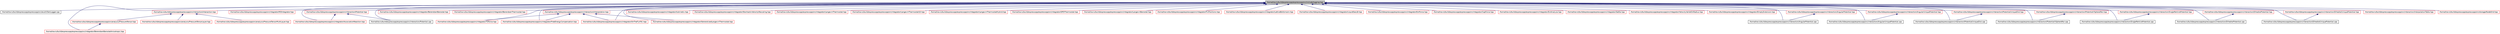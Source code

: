 digraph G
{
  edge [fontname="Helvetica",fontsize="10",labelfontname="Helvetica",labelfontsize="10"];
  node [fontname="Helvetica",fontsize="10",shape=record];
  Node1 [label="/home/travis/build/espressopp/espressopp/src/include/logging.hpp",height=0.2,width=0.4,color="black", fillcolor="grey75", style="filled" fontcolor="black"];
  Node1 -> Node2 [dir="back",color="midnightblue",fontsize="10",style="solid",fontname="Helvetica"];
  Node2 [label="/home/travis/build/espressopp/espressopp/src/esutil/GenLogger.cpp",height=0.2,width=0.4,color="black", fillcolor="white", style="filled",URL="$GenLogger_8cpp.html",tooltip="Implementation of a genereric Logging facility."];
  Node1 -> Node3 [dir="back",color="midnightblue",fontsize="10",style="solid",fontname="Helvetica"];
  Node3 [label="/home/travis/build/espressopp/espressopp/src/interaction/Interaction.hpp",height=0.2,width=0.4,color="red", fillcolor="white", style="filled",URL="$Interaction_8hpp.html"];
  Node3 -> Node4 [dir="back",color="midnightblue",fontsize="10",style="solid",fontname="Helvetica"];
  Node4 [label="/home/travis/build/espressopp/espressopp/src/analysis/PressureTensor.hpp",height=0.2,width=0.4,color="red", fillcolor="white", style="filled",URL="$PressureTensor_8hpp.html"];
  Node4 -> Node5 [dir="back",color="midnightblue",fontsize="10",style="solid",fontname="Helvetica"];
  Node5 [label="/home/travis/build/espressopp/espressopp/src/integrator/BerendsenBarostatAnisotropic.hpp",height=0.2,width=0.4,color="red", fillcolor="white", style="filled",URL="$BerendsenBarostatAnisotropic_8hpp.html"];
  Node3 -> Node6 [dir="back",color="midnightblue",fontsize="10",style="solid",fontname="Helvetica"];
  Node6 [label="/home/travis/build/espressopp/espressopp/src/analysis/PressureTensorLayer.hpp",height=0.2,width=0.4,color="red", fillcolor="white", style="filled",URL="$PressureTensorLayer_8hpp.html"];
  Node3 -> Node7 [dir="back",color="midnightblue",fontsize="10",style="solid",fontname="Helvetica"];
  Node7 [label="/home/travis/build/espressopp/espressopp/src/analysis/PressureTensorMultiLayer.hpp",height=0.2,width=0.4,color="red", fillcolor="white", style="filled",URL="$PressureTensorMultiLayer_8hpp.html"];
  Node1 -> Node8 [dir="back",color="midnightblue",fontsize="10",style="solid",fontname="Helvetica"];
  Node8 [label="/home/travis/build/espressopp/espressopp/src/integrator/MDIntegrator.hpp",height=0.2,width=0.4,color="red", fillcolor="white", style="filled",URL="$MDIntegrator_8hpp.html"];
  Node1 -> Node9 [dir="back",color="midnightblue",fontsize="10",style="solid",fontname="Helvetica"];
  Node9 [label="/home/travis/build/espressopp/espressopp/src/integrator/AssociationReaction.hpp",height=0.2,width=0.4,color="red", fillcolor="white", style="filled",URL="$AssociationReaction_8hpp.html"];
  Node1 -> Node10 [dir="back",color="midnightblue",fontsize="10",style="solid",fontname="Helvetica"];
  Node10 [label="/home/travis/build/espressopp/espressopp/src/integrator/BerendsenBarostat.hpp",height=0.2,width=0.4,color="red", fillcolor="white", style="filled",URL="$BerendsenBarostat_8hpp.html"];
  Node1 -> Node5 [dir="back",color="midnightblue",fontsize="10",style="solid",fontname="Helvetica"];
  Node1 -> Node11 [dir="back",color="midnightblue",fontsize="10",style="solid",fontname="Helvetica"];
  Node11 [label="/home/travis/build/espressopp/espressopp/src/integrator/BerendsenThermostat.hpp",height=0.2,width=0.4,color="red", fillcolor="white", style="filled",URL="$BerendsenThermostat_8hpp.html"];
  Node1 -> Node12 [dir="back",color="midnightblue",fontsize="10",style="solid",fontname="Helvetica"];
  Node12 [label="/home/travis/build/espressopp/espressopp/src/integrator/TDforce.hpp",height=0.2,width=0.4,color="red", fillcolor="white", style="filled",URL="$TDforce_8hpp.html"];
  Node1 -> Node13 [dir="back",color="midnightblue",fontsize="10",style="solid",fontname="Helvetica"];
  Node13 [label="/home/travis/build/espressopp/espressopp/src/integrator/FreeEnergyCompensation.hpp",height=0.2,width=0.4,color="red", fillcolor="white", style="filled",URL="$FreeEnergyCompensation_8hpp.html"];
  Node1 -> Node14 [dir="back",color="midnightblue",fontsize="10",style="solid",fontname="Helvetica"];
  Node14 [label="/home/travis/build/espressopp/espressopp/src/integrator/OnTheFlyFEC.hpp",height=0.2,width=0.4,color="red", fillcolor="white", style="filled",URL="$OnTheFlyFEC_8hpp.html"];
  Node1 -> Node15 [dir="back",color="midnightblue",fontsize="10",style="solid",fontname="Helvetica"];
  Node15 [label="/home/travis/build/espressopp/espressopp/src/integrator/Isokinetic.hpp",height=0.2,width=0.4,color="red", fillcolor="white", style="filled",URL="$Isokinetic_8hpp.html"];
  Node1 -> Node16 [dir="back",color="midnightblue",fontsize="10",style="solid",fontname="Helvetica"];
  Node16 [label="/home/travis/build/espressopp/espressopp/src/integrator/StochasticVelocityRescaling.hpp",height=0.2,width=0.4,color="red", fillcolor="white", style="filled",URL="$StochasticVelocityRescaling_8hpp.html"];
  Node1 -> Node17 [dir="back",color="midnightblue",fontsize="10",style="solid",fontname="Helvetica"];
  Node17 [label="/home/travis/build/espressopp/espressopp/src/integrator/LangevinThermostat.hpp",height=0.2,width=0.4,color="red", fillcolor="white", style="filled",URL="$LangevinThermostat_8hpp.html"];
  Node1 -> Node18 [dir="back",color="midnightblue",fontsize="10",style="solid",fontname="Helvetica"];
  Node18 [label="/home/travis/build/espressopp/espressopp/src/integrator/LangevinThermostat1D.hpp",height=0.2,width=0.4,color="red", fillcolor="white", style="filled",URL="$LangevinThermostat1D_8hpp.html"];
  Node1 -> Node19 [dir="back",color="midnightblue",fontsize="10",style="solid",fontname="Helvetica"];
  Node19 [label="/home/travis/build/espressopp/espressopp/src/integrator/LangevinThermostatHybrid.hpp",height=0.2,width=0.4,color="red", fillcolor="white", style="filled",URL="$LangevinThermostatHybrid_8hpp.html"];
  Node1 -> Node20 [dir="back",color="midnightblue",fontsize="10",style="solid",fontname="Helvetica"];
  Node20 [label="/home/travis/build/espressopp/espressopp/src/integrator/GeneralizedLangevinThermostat.hpp",height=0.2,width=0.4,color="red", fillcolor="white", style="filled",URL="$GeneralizedLangevinThermostat_8hpp.html"];
  Node1 -> Node21 [dir="back",color="midnightblue",fontsize="10",style="solid",fontname="Helvetica"];
  Node21 [label="/home/travis/build/espressopp/espressopp/src/integrator/DPDThermostat.hpp",height=0.2,width=0.4,color="red", fillcolor="white", style="filled",URL="$DPDThermostat_8hpp.html"];
  Node1 -> Node22 [dir="back",color="midnightblue",fontsize="10",style="solid",fontname="Helvetica"];
  Node22 [label="/home/travis/build/espressopp/espressopp/src/integrator/LangevinBarostat.hpp",height=0.2,width=0.4,color="red", fillcolor="white", style="filled",URL="$LangevinBarostat_8hpp.html"];
  Node1 -> Node23 [dir="back",color="midnightblue",fontsize="10",style="solid",fontname="Helvetica"];
  Node23 [label="/home/travis/build/espressopp/espressopp/src/integrator/FixPositions.hpp",height=0.2,width=0.4,color="red", fillcolor="white", style="filled",URL="$FixPositions_8hpp.html"];
  Node1 -> Node24 [dir="back",color="midnightblue",fontsize="10",style="solid",fontname="Helvetica"];
  Node24 [label="/home/travis/build/espressopp/espressopp/src/integrator/LatticeBoltzmann.hpp",height=0.2,width=0.4,color="red", fillcolor="white", style="filled",URL="$LatticeBoltzmann_8hpp.html"];
  Node1 -> Node25 [dir="back",color="midnightblue",fontsize="10",style="solid",fontname="Helvetica"];
  Node25 [label="/home/travis/build/espressopp/espressopp/src/integrator/LiquidGasLB.hpp",height=0.2,width=0.4,color="red", fillcolor="white", style="filled",URL="$LiquidGasLB_8hpp.html"];
  Node1 -> Node26 [dir="back",color="midnightblue",fontsize="10",style="solid",fontname="Helvetica"];
  Node26 [label="/home/travis/build/espressopp/espressopp/src/integrator/ExtForce.hpp",height=0.2,width=0.4,color="red", fillcolor="white", style="filled",URL="$ExtForce_8hpp.html"];
  Node1 -> Node27 [dir="back",color="midnightblue",fontsize="10",style="solid",fontname="Helvetica"];
  Node27 [label="/home/travis/build/espressopp/espressopp/src/integrator/CapForce.hpp",height=0.2,width=0.4,color="red", fillcolor="white", style="filled",URL="$CapForce_8hpp.html"];
  Node1 -> Node28 [dir="back",color="midnightblue",fontsize="10",style="solid",fontname="Helvetica"];
  Node28 [label="/home/travis/build/espressopp/espressopp/src/integrator/ExtAnalyze.hpp",height=0.2,width=0.4,color="red", fillcolor="white", style="filled",URL="$ExtAnalyze_8hpp.html"];
  Node1 -> Node29 [dir="back",color="midnightblue",fontsize="10",style="solid",fontname="Helvetica"];
  Node29 [label="/home/travis/build/espressopp/espressopp/src/integrator/Settle.hpp",height=0.2,width=0.4,color="red", fillcolor="white", style="filled",URL="$Settle_8hpp.html"];
  Node1 -> Node30 [dir="back",color="midnightblue",fontsize="10",style="solid",fontname="Helvetica"];
  Node30 [label="/home/travis/build/espressopp/espressopp/src/integrator/VelocityVerletOnRadius.hpp",height=0.2,width=0.4,color="red", fillcolor="white", style="filled",URL="$VelocityVerletOnRadius_8hpp.html"];
  Node1 -> Node31 [dir="back",color="midnightblue",fontsize="10",style="solid",fontname="Helvetica"];
  Node31 [label="/home/travis/build/espressopp/espressopp/src/integrator/EmptyExtension.hpp",height=0.2,width=0.4,color="red", fillcolor="white", style="filled",URL="$EmptyExtension_8hpp.html"];
  Node1 -> Node32 [dir="back",color="midnightblue",fontsize="10",style="solid",fontname="Helvetica"];
  Node32 [label="/home/travis/build/espressopp/espressopp/src/interaction/AngularPotential.hpp",height=0.2,width=0.4,color="red", fillcolor="white", style="filled",URL="$AngularPotential_8hpp.html"];
  Node32 -> Node33 [dir="back",color="midnightblue",fontsize="10",style="solid",fontname="Helvetica"];
  Node33 [label="/home/travis/build/espressopp/espressopp/src/interaction/AngularPotential.cpp",height=0.2,width=0.4,color="black", fillcolor="white", style="filled",URL="$AngularPotential_8cpp.html"];
  Node1 -> Node33 [dir="back",color="midnightblue",fontsize="10",style="solid",fontname="Helvetica"];
  Node1 -> Node34 [dir="back",color="midnightblue",fontsize="10",style="solid",fontname="Helvetica"];
  Node34 [label="/home/travis/build/espressopp/espressopp/src/interaction/AngularUniquePotential.hpp",height=0.2,width=0.4,color="red", fillcolor="white", style="filled",URL="$AngularUniquePotential_8hpp.html"];
  Node34 -> Node35 [dir="back",color="midnightblue",fontsize="10",style="solid",fontname="Helvetica"];
  Node35 [label="/home/travis/build/espressopp/espressopp/src/interaction/AngularUniquePotential.cpp",height=0.2,width=0.4,color="black", fillcolor="white", style="filled",URL="$AngularUniquePotential_8cpp.html"];
  Node1 -> Node35 [dir="back",color="midnightblue",fontsize="10",style="solid",fontname="Helvetica"];
  Node1 -> Node36 [dir="back",color="midnightblue",fontsize="10",style="solid",fontname="Helvetica"];
  Node36 [label="/home/travis/build/espressopp/espressopp/src/interaction/PotentialUniqueDist.hpp",height=0.2,width=0.4,color="red", fillcolor="white", style="filled",URL="$PotentialUniqueDist_8hpp.html"];
  Node36 -> Node37 [dir="back",color="midnightblue",fontsize="10",style="solid",fontname="Helvetica"];
  Node37 [label="/home/travis/build/espressopp/espressopp/src/interaction/PotentialUniqueDist.cpp",height=0.2,width=0.4,color="black", fillcolor="white", style="filled",URL="$PotentialUniqueDist_8cpp.html"];
  Node1 -> Node38 [dir="back",color="midnightblue",fontsize="10",style="solid",fontname="Helvetica"];
  Node38 [label="/home/travis/build/espressopp/espressopp/src/interaction/Potential.hpp",height=0.2,width=0.4,color="red", fillcolor="white", style="filled",URL="$Potential_8hpp.html"];
  Node38 -> Node9 [dir="back",color="midnightblue",fontsize="10",style="solid",fontname="Helvetica"];
  Node38 -> Node39 [dir="back",color="midnightblue",fontsize="10",style="solid",fontname="Helvetica"];
  Node39 [label="/home/travis/build/espressopp/espressopp/src/interaction/Potential.cpp",height=0.2,width=0.4,color="black", fillcolor="white", style="filled",URL="$Potential_8cpp.html"];
  Node1 -> Node40 [dir="back",color="midnightblue",fontsize="10",style="solid",fontname="Helvetica"];
  Node40 [label="/home/travis/build/espressopp/espressopp/src/interaction/PotentialVSpherePair.hpp",height=0.2,width=0.4,color="red", fillcolor="white", style="filled",URL="$PotentialVSpherePair_8hpp.html"];
  Node40 -> Node41 [dir="back",color="midnightblue",fontsize="10",style="solid",fontname="Helvetica"];
  Node41 [label="/home/travis/build/espressopp/espressopp/src/interaction/PotentialVSpherePair.cpp",height=0.2,width=0.4,color="black", fillcolor="white", style="filled",URL="$PotentialVSpherePair_8cpp.html"];
  Node1 -> Node42 [dir="back",color="midnightblue",fontsize="10",style="solid",fontname="Helvetica"];
  Node42 [label="/home/travis/build/espressopp/espressopp/src/interaction/SingleParticlePotential.hpp",height=0.2,width=0.4,color="red", fillcolor="white", style="filled",URL="$SingleParticlePotential_8hpp.html"];
  Node42 -> Node43 [dir="back",color="midnightblue",fontsize="10",style="solid",fontname="Helvetica"];
  Node43 [label="/home/travis/build/espressopp/espressopp/src/interaction/SingleParticlePotential.cpp",height=0.2,width=0.4,color="black", fillcolor="white", style="filled",URL="$SingleParticlePotential_8cpp.html"];
  Node1 -> Node44 [dir="back",color="midnightblue",fontsize="10",style="solid",fontname="Helvetica"];
  Node44 [label="/home/travis/build/espressopp/espressopp/src/interaction/Interpolation.hpp",height=0.2,width=0.4,color="red", fillcolor="white", style="filled",URL="$Interpolation_8hpp.html"];
  Node44 -> Node12 [dir="back",color="midnightblue",fontsize="10",style="solid",fontname="Helvetica"];
  Node44 -> Node13 [dir="back",color="midnightblue",fontsize="10",style="solid",fontname="Helvetica"];
  Node44 -> Node14 [dir="back",color="midnightblue",fontsize="10",style="solid",fontname="Helvetica"];
  Node44 -> Node20 [dir="back",color="midnightblue",fontsize="10",style="solid",fontname="Helvetica"];
  Node1 -> Node45 [dir="back",color="midnightblue",fontsize="10",style="solid",fontname="Helvetica"];
  Node45 [label="/home/travis/build/espressopp/espressopp/src/interaction/DihedralPotential.hpp",height=0.2,width=0.4,color="red", fillcolor="white", style="filled",URL="$DihedralPotential_8hpp.html"];
  Node45 -> Node46 [dir="back",color="midnightblue",fontsize="10",style="solid",fontname="Helvetica"];
  Node46 [label="/home/travis/build/espressopp/espressopp/src/interaction/DihedralPotential.cpp",height=0.2,width=0.4,color="black", fillcolor="white", style="filled",URL="$DihedralPotential_8cpp.html"];
  Node1 -> Node47 [dir="back",color="midnightblue",fontsize="10",style="solid",fontname="Helvetica"];
  Node47 [label="/home/travis/build/espressopp/espressopp/src/interaction/DihedralUniquePotential.hpp",height=0.2,width=0.4,color="red", fillcolor="white", style="filled",URL="$DihedralUniquePotential_8hpp.html"];
  Node47 -> Node48 [dir="back",color="midnightblue",fontsize="10",style="solid",fontname="Helvetica"];
  Node48 [label="/home/travis/build/espressopp/espressopp/src/interaction/DihedralUniquePotential.cpp",height=0.2,width=0.4,color="black", fillcolor="white", style="filled",URL="$DihedralUniquePotential_8cpp.html"];
  Node1 -> Node46 [dir="back",color="midnightblue",fontsize="10",style="solid",fontname="Helvetica"];
  Node1 -> Node48 [dir="back",color="midnightblue",fontsize="10",style="solid",fontname="Helvetica"];
  Node1 -> Node49 [dir="back",color="midnightblue",fontsize="10",style="solid",fontname="Helvetica"];
  Node49 [label="/home/travis/build/espressopp/espressopp/src/interaction/InterpolationTable.hpp",height=0.2,width=0.4,color="red", fillcolor="white", style="filled",URL="$InterpolationTable_8hpp.html"];
  Node1 -> Node39 [dir="back",color="midnightblue",fontsize="10",style="solid",fontname="Helvetica"];
  Node1 -> Node37 [dir="back",color="midnightblue",fontsize="10",style="solid",fontname="Helvetica"];
  Node1 -> Node41 [dir="back",color="midnightblue",fontsize="10",style="solid",fontname="Helvetica"];
  Node1 -> Node43 [dir="back",color="midnightblue",fontsize="10",style="solid",fontname="Helvetica"];
  Node1 -> Node50 [dir="back",color="midnightblue",fontsize="10",style="solid",fontname="Helvetica"];
  Node50 [label="/home/travis/build/espressopp/espressopp/src/storage/NodeGrid.hpp",height=0.2,width=0.4,color="red", fillcolor="white", style="filled",URL="$NodeGrid_8hpp.html"];
}
